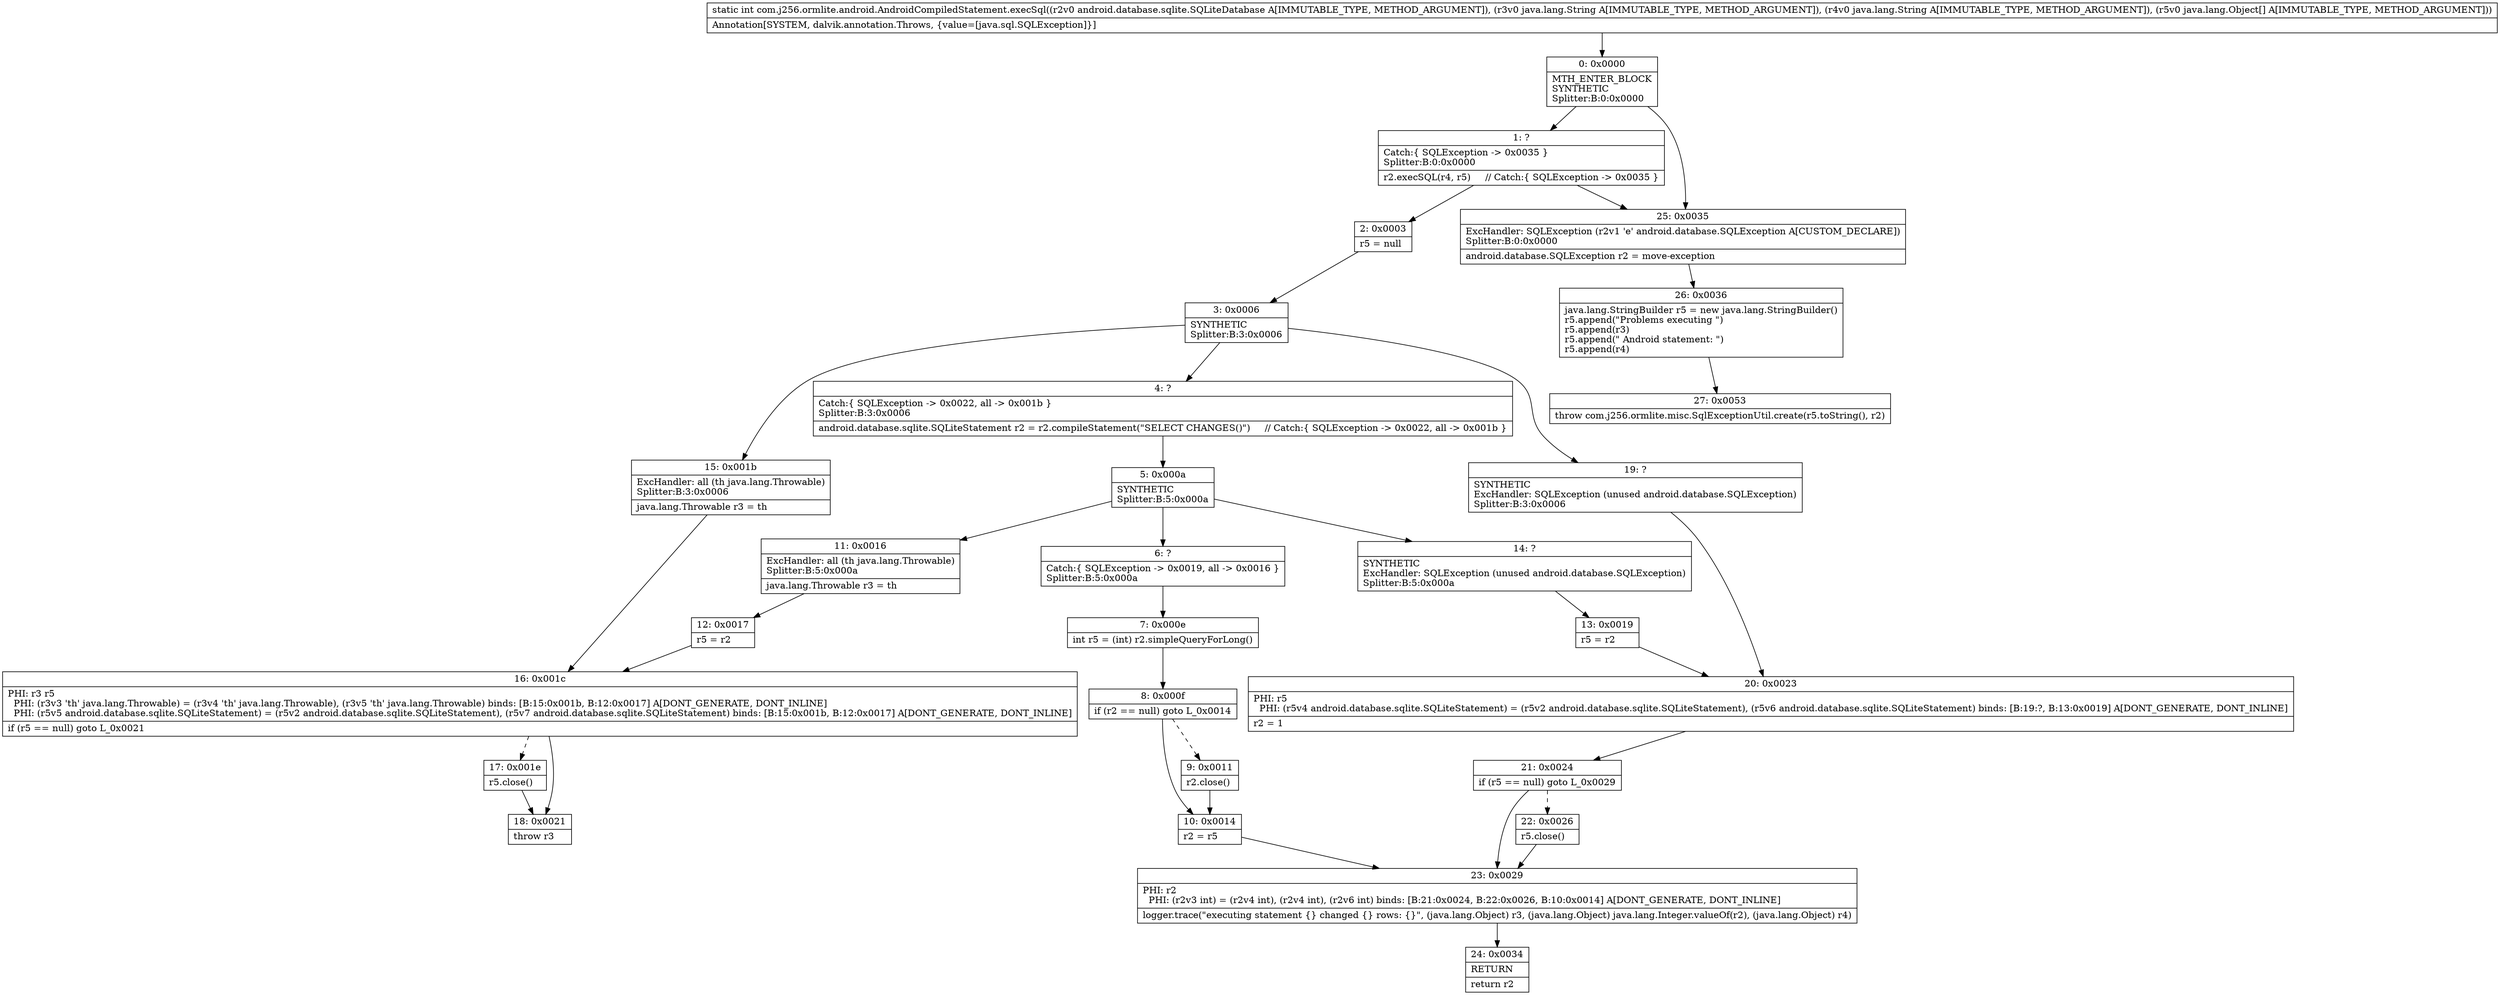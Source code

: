 digraph "CFG forcom.j256.ormlite.android.AndroidCompiledStatement.execSql(Landroid\/database\/sqlite\/SQLiteDatabase;Ljava\/lang\/String;Ljava\/lang\/String;[Ljava\/lang\/Object;)I" {
Node_0 [shape=record,label="{0\:\ 0x0000|MTH_ENTER_BLOCK\lSYNTHETIC\lSplitter:B:0:0x0000\l}"];
Node_1 [shape=record,label="{1\:\ ?|Catch:\{ SQLException \-\> 0x0035 \}\lSplitter:B:0:0x0000\l|r2.execSQL(r4, r5)     \/\/ Catch:\{ SQLException \-\> 0x0035 \}\l}"];
Node_2 [shape=record,label="{2\:\ 0x0003|r5 = null\l}"];
Node_3 [shape=record,label="{3\:\ 0x0006|SYNTHETIC\lSplitter:B:3:0x0006\l}"];
Node_4 [shape=record,label="{4\:\ ?|Catch:\{ SQLException \-\> 0x0022, all \-\> 0x001b \}\lSplitter:B:3:0x0006\l|android.database.sqlite.SQLiteStatement r2 = r2.compileStatement(\"SELECT CHANGES()\")     \/\/ Catch:\{ SQLException \-\> 0x0022, all \-\> 0x001b \}\l}"];
Node_5 [shape=record,label="{5\:\ 0x000a|SYNTHETIC\lSplitter:B:5:0x000a\l}"];
Node_6 [shape=record,label="{6\:\ ?|Catch:\{ SQLException \-\> 0x0019, all \-\> 0x0016 \}\lSplitter:B:5:0x000a\l}"];
Node_7 [shape=record,label="{7\:\ 0x000e|int r5 = (int) r2.simpleQueryForLong()\l}"];
Node_8 [shape=record,label="{8\:\ 0x000f|if (r2 == null) goto L_0x0014\l}"];
Node_9 [shape=record,label="{9\:\ 0x0011|r2.close()\l}"];
Node_10 [shape=record,label="{10\:\ 0x0014|r2 = r5\l}"];
Node_11 [shape=record,label="{11\:\ 0x0016|ExcHandler: all (th java.lang.Throwable)\lSplitter:B:5:0x000a\l|java.lang.Throwable r3 = th\l}"];
Node_12 [shape=record,label="{12\:\ 0x0017|r5 = r2\l}"];
Node_13 [shape=record,label="{13\:\ 0x0019|r5 = r2\l}"];
Node_14 [shape=record,label="{14\:\ ?|SYNTHETIC\lExcHandler: SQLException (unused android.database.SQLException)\lSplitter:B:5:0x000a\l}"];
Node_15 [shape=record,label="{15\:\ 0x001b|ExcHandler: all (th java.lang.Throwable)\lSplitter:B:3:0x0006\l|java.lang.Throwable r3 = th\l}"];
Node_16 [shape=record,label="{16\:\ 0x001c|PHI: r3 r5 \l  PHI: (r3v3 'th' java.lang.Throwable) = (r3v4 'th' java.lang.Throwable), (r3v5 'th' java.lang.Throwable) binds: [B:15:0x001b, B:12:0x0017] A[DONT_GENERATE, DONT_INLINE]\l  PHI: (r5v5 android.database.sqlite.SQLiteStatement) = (r5v2 android.database.sqlite.SQLiteStatement), (r5v7 android.database.sqlite.SQLiteStatement) binds: [B:15:0x001b, B:12:0x0017] A[DONT_GENERATE, DONT_INLINE]\l|if (r5 == null) goto L_0x0021\l}"];
Node_17 [shape=record,label="{17\:\ 0x001e|r5.close()\l}"];
Node_18 [shape=record,label="{18\:\ 0x0021|throw r3\l}"];
Node_19 [shape=record,label="{19\:\ ?|SYNTHETIC\lExcHandler: SQLException (unused android.database.SQLException)\lSplitter:B:3:0x0006\l}"];
Node_20 [shape=record,label="{20\:\ 0x0023|PHI: r5 \l  PHI: (r5v4 android.database.sqlite.SQLiteStatement) = (r5v2 android.database.sqlite.SQLiteStatement), (r5v6 android.database.sqlite.SQLiteStatement) binds: [B:19:?, B:13:0x0019] A[DONT_GENERATE, DONT_INLINE]\l|r2 = 1\l}"];
Node_21 [shape=record,label="{21\:\ 0x0024|if (r5 == null) goto L_0x0029\l}"];
Node_22 [shape=record,label="{22\:\ 0x0026|r5.close()\l}"];
Node_23 [shape=record,label="{23\:\ 0x0029|PHI: r2 \l  PHI: (r2v3 int) = (r2v4 int), (r2v4 int), (r2v6 int) binds: [B:21:0x0024, B:22:0x0026, B:10:0x0014] A[DONT_GENERATE, DONT_INLINE]\l|logger.trace(\"executing statement \{\} changed \{\} rows: \{\}\", (java.lang.Object) r3, (java.lang.Object) java.lang.Integer.valueOf(r2), (java.lang.Object) r4)\l}"];
Node_24 [shape=record,label="{24\:\ 0x0034|RETURN\l|return r2\l}"];
Node_25 [shape=record,label="{25\:\ 0x0035|ExcHandler: SQLException (r2v1 'e' android.database.SQLException A[CUSTOM_DECLARE])\lSplitter:B:0:0x0000\l|android.database.SQLException r2 = move\-exception\l}"];
Node_26 [shape=record,label="{26\:\ 0x0036|java.lang.StringBuilder r5 = new java.lang.StringBuilder()\lr5.append(\"Problems executing \")\lr5.append(r3)\lr5.append(\" Android statement: \")\lr5.append(r4)\l}"];
Node_27 [shape=record,label="{27\:\ 0x0053|throw com.j256.ormlite.misc.SqlExceptionUtil.create(r5.toString(), r2)\l}"];
MethodNode[shape=record,label="{static int com.j256.ormlite.android.AndroidCompiledStatement.execSql((r2v0 android.database.sqlite.SQLiteDatabase A[IMMUTABLE_TYPE, METHOD_ARGUMENT]), (r3v0 java.lang.String A[IMMUTABLE_TYPE, METHOD_ARGUMENT]), (r4v0 java.lang.String A[IMMUTABLE_TYPE, METHOD_ARGUMENT]), (r5v0 java.lang.Object[] A[IMMUTABLE_TYPE, METHOD_ARGUMENT]))  | Annotation[SYSTEM, dalvik.annotation.Throws, \{value=[java.sql.SQLException]\}]\l}"];
MethodNode -> Node_0;
Node_0 -> Node_1;
Node_0 -> Node_25;
Node_1 -> Node_2;
Node_1 -> Node_25;
Node_2 -> Node_3;
Node_3 -> Node_4;
Node_3 -> Node_19;
Node_3 -> Node_15;
Node_4 -> Node_5;
Node_5 -> Node_6;
Node_5 -> Node_14;
Node_5 -> Node_11;
Node_6 -> Node_7;
Node_7 -> Node_8;
Node_8 -> Node_9[style=dashed];
Node_8 -> Node_10;
Node_9 -> Node_10;
Node_10 -> Node_23;
Node_11 -> Node_12;
Node_12 -> Node_16;
Node_13 -> Node_20;
Node_14 -> Node_13;
Node_15 -> Node_16;
Node_16 -> Node_17[style=dashed];
Node_16 -> Node_18;
Node_17 -> Node_18;
Node_19 -> Node_20;
Node_20 -> Node_21;
Node_21 -> Node_22[style=dashed];
Node_21 -> Node_23;
Node_22 -> Node_23;
Node_23 -> Node_24;
Node_25 -> Node_26;
Node_26 -> Node_27;
}

